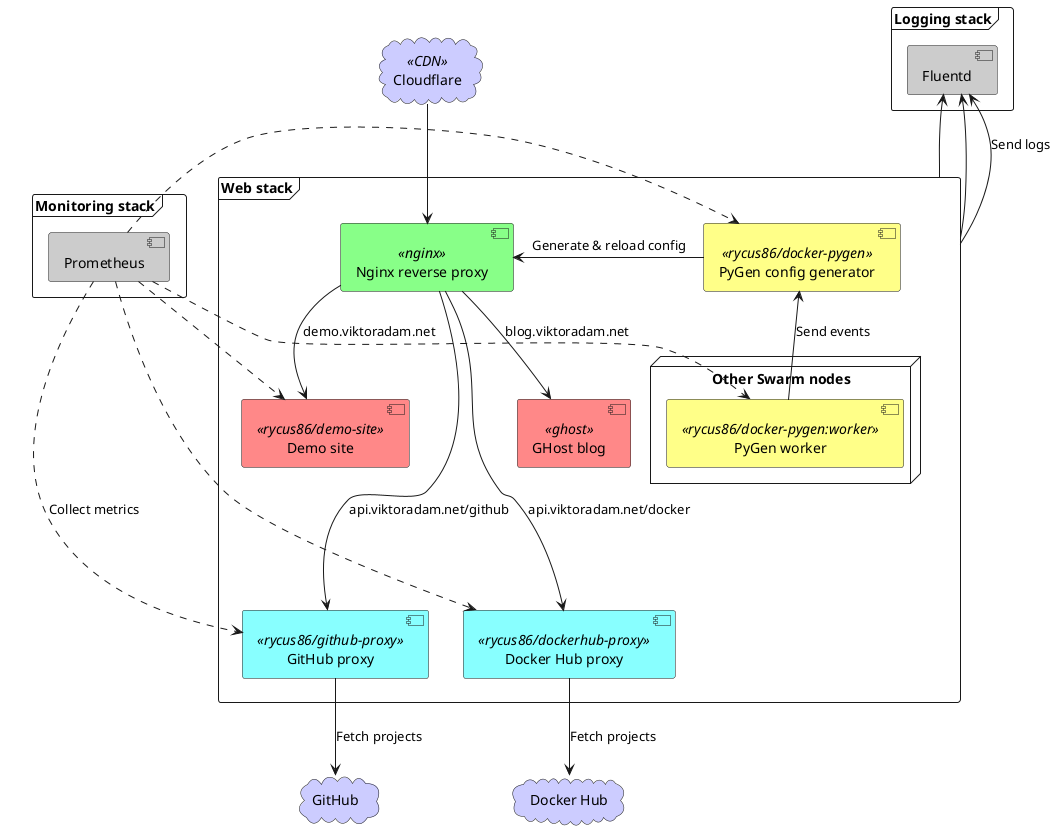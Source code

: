 @startuml

cloud "Cloudflare" << CDN >> as CF #ccf
cloud "GitHub" as GH #ccf
cloud "Docker Hub" as DH #ccf

frame "Web stack" as web_stack {
    [Nginx reverse proxy] << nginx >> as nginx #8f8
    [GHost blog] << ghost >> as blog #f88
    [Demo site] << rycus86/demo-site >> as demo_site #f88
    [GitHub proxy] << rycus86/github-proxy >> as github_proxy #8ff
    [Docker Hub proxy] << rycus86/dockerhub-proxy >> as dockerhub_proxy #8ff

    [PyGen config generator] << rycus86/docker-pygen >> as pygen #ff8

    node "Other Swarm nodes" {
        [PyGen worker] << rycus86/docker-pygen:worker >> as pygen_worker #ff8
    }
}

frame "Monitoring stack" {
    [Prometheus] #ccc
}

frame "Logging stack" {
    [Fluentd] #ccc
}

CF --> nginx

nginx --> blog : blog.viktoradam.net
nginx --> demo_site : demo.viktoradam.net
nginx ----> github_proxy : api.viktoradam.net/github
nginx ----> dockerhub_proxy : api.viktoradam.net/docker

github_proxy --> GH : Fetch projects
dockerhub_proxy --> DH : Fetch projects

pygen -l-> nginx : Generate & reload config
pygen_worker -u-> pygen : Send events

[Prometheus] .r..> demo_site
[Prometheus] .r..> github_proxy : Collect metrics
[Prometheus] .r..> dockerhub_proxy
[Prometheus] .r..> pygen
[Prometheus] .r..> pygen_worker

web_stack -u-> [Fluentd] : Send logs
web_stack -u-> [Fluentd]
web_stack -u-> [Fluentd]

@enduml